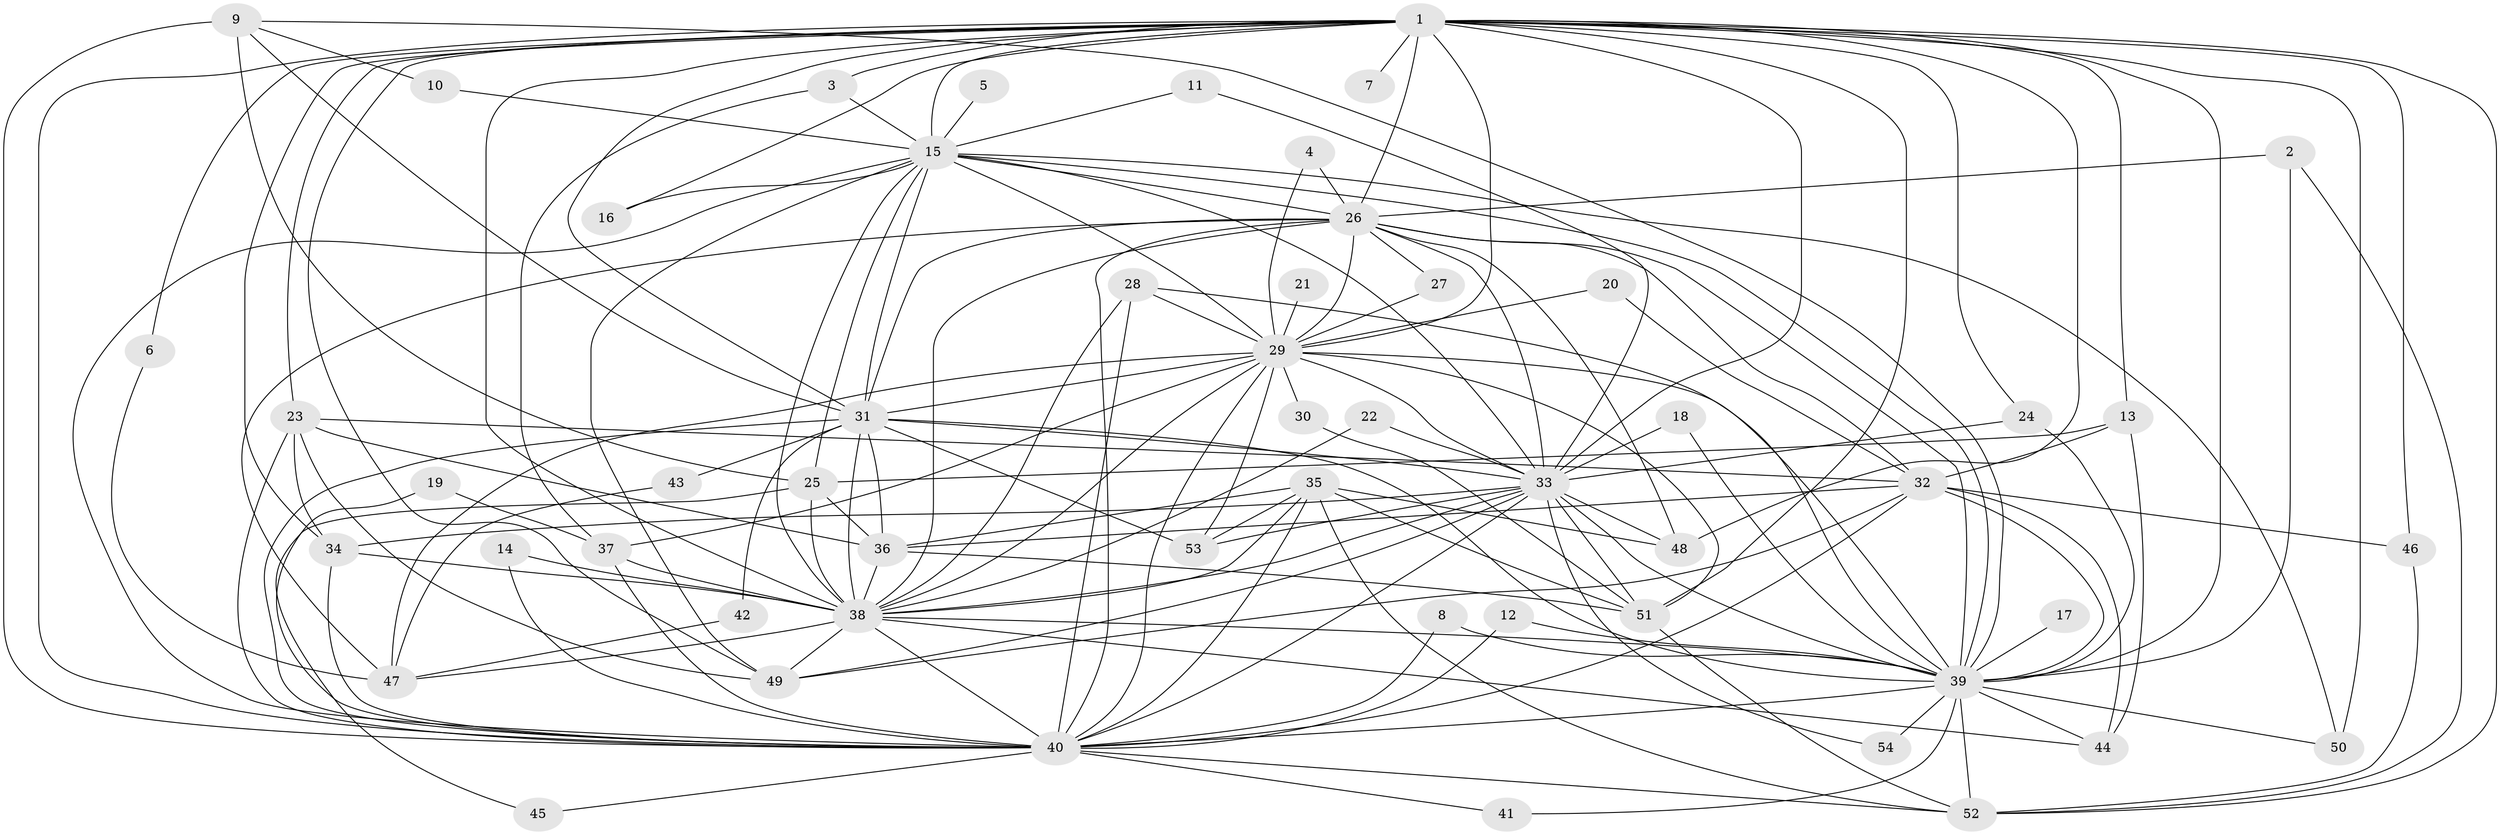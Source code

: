 // original degree distribution, {16: 0.009259259259259259, 19: 0.046296296296296294, 26: 0.009259259259259259, 17: 0.009259259259259259, 25: 0.009259259259259259, 21: 0.009259259259259259, 10: 0.009259259259259259, 6: 0.018518518518518517, 4: 0.08333333333333333, 5: 0.05555555555555555, 7: 0.018518518518518517, 3: 0.2222222222222222, 2: 0.5}
// Generated by graph-tools (version 1.1) at 2025/25/03/09/25 03:25:49]
// undirected, 54 vertices, 159 edges
graph export_dot {
graph [start="1"]
  node [color=gray90,style=filled];
  1;
  2;
  3;
  4;
  5;
  6;
  7;
  8;
  9;
  10;
  11;
  12;
  13;
  14;
  15;
  16;
  17;
  18;
  19;
  20;
  21;
  22;
  23;
  24;
  25;
  26;
  27;
  28;
  29;
  30;
  31;
  32;
  33;
  34;
  35;
  36;
  37;
  38;
  39;
  40;
  41;
  42;
  43;
  44;
  45;
  46;
  47;
  48;
  49;
  50;
  51;
  52;
  53;
  54;
  1 -- 3 [weight=1.0];
  1 -- 6 [weight=1.0];
  1 -- 7 [weight=1.0];
  1 -- 13 [weight=1.0];
  1 -- 15 [weight=2.0];
  1 -- 16 [weight=1.0];
  1 -- 23 [weight=1.0];
  1 -- 24 [weight=1.0];
  1 -- 26 [weight=2.0];
  1 -- 29 [weight=2.0];
  1 -- 31 [weight=2.0];
  1 -- 33 [weight=2.0];
  1 -- 34 [weight=1.0];
  1 -- 38 [weight=2.0];
  1 -- 39 [weight=4.0];
  1 -- 40 [weight=2.0];
  1 -- 46 [weight=1.0];
  1 -- 48 [weight=1.0];
  1 -- 49 [weight=1.0];
  1 -- 50 [weight=2.0];
  1 -- 51 [weight=1.0];
  1 -- 52 [weight=1.0];
  2 -- 26 [weight=1.0];
  2 -- 39 [weight=1.0];
  2 -- 52 [weight=1.0];
  3 -- 15 [weight=1.0];
  3 -- 37 [weight=1.0];
  4 -- 26 [weight=1.0];
  4 -- 29 [weight=1.0];
  5 -- 15 [weight=1.0];
  6 -- 47 [weight=1.0];
  8 -- 39 [weight=1.0];
  8 -- 40 [weight=1.0];
  9 -- 10 [weight=1.0];
  9 -- 25 [weight=1.0];
  9 -- 31 [weight=1.0];
  9 -- 39 [weight=1.0];
  9 -- 40 [weight=1.0];
  10 -- 15 [weight=1.0];
  11 -- 15 [weight=1.0];
  11 -- 33 [weight=1.0];
  12 -- 39 [weight=1.0];
  12 -- 40 [weight=1.0];
  13 -- 25 [weight=1.0];
  13 -- 32 [weight=1.0];
  13 -- 44 [weight=1.0];
  14 -- 38 [weight=1.0];
  14 -- 40 [weight=1.0];
  15 -- 16 [weight=1.0];
  15 -- 25 [weight=1.0];
  15 -- 26 [weight=1.0];
  15 -- 29 [weight=1.0];
  15 -- 31 [weight=2.0];
  15 -- 33 [weight=1.0];
  15 -- 38 [weight=1.0];
  15 -- 39 [weight=1.0];
  15 -- 40 [weight=1.0];
  15 -- 49 [weight=1.0];
  15 -- 50 [weight=1.0];
  17 -- 39 [weight=1.0];
  18 -- 33 [weight=1.0];
  18 -- 39 [weight=1.0];
  19 -- 37 [weight=1.0];
  19 -- 40 [weight=1.0];
  20 -- 29 [weight=1.0];
  20 -- 32 [weight=1.0];
  21 -- 29 [weight=1.0];
  22 -- 33 [weight=1.0];
  22 -- 38 [weight=1.0];
  23 -- 32 [weight=1.0];
  23 -- 34 [weight=1.0];
  23 -- 36 [weight=1.0];
  23 -- 40 [weight=1.0];
  23 -- 49 [weight=1.0];
  24 -- 33 [weight=1.0];
  24 -- 39 [weight=1.0];
  25 -- 36 [weight=1.0];
  25 -- 38 [weight=1.0];
  25 -- 45 [weight=1.0];
  26 -- 27 [weight=1.0];
  26 -- 29 [weight=2.0];
  26 -- 31 [weight=1.0];
  26 -- 32 [weight=1.0];
  26 -- 33 [weight=1.0];
  26 -- 38 [weight=1.0];
  26 -- 39 [weight=1.0];
  26 -- 40 [weight=1.0];
  26 -- 47 [weight=2.0];
  26 -- 48 [weight=1.0];
  27 -- 29 [weight=1.0];
  28 -- 29 [weight=1.0];
  28 -- 38 [weight=1.0];
  28 -- 39 [weight=1.0];
  28 -- 40 [weight=1.0];
  29 -- 30 [weight=1.0];
  29 -- 31 [weight=1.0];
  29 -- 33 [weight=1.0];
  29 -- 37 [weight=1.0];
  29 -- 38 [weight=1.0];
  29 -- 39 [weight=1.0];
  29 -- 40 [weight=2.0];
  29 -- 47 [weight=1.0];
  29 -- 51 [weight=1.0];
  29 -- 53 [weight=2.0];
  30 -- 51 [weight=1.0];
  31 -- 33 [weight=1.0];
  31 -- 36 [weight=1.0];
  31 -- 38 [weight=1.0];
  31 -- 39 [weight=1.0];
  31 -- 40 [weight=1.0];
  31 -- 42 [weight=1.0];
  31 -- 43 [weight=2.0];
  31 -- 53 [weight=1.0];
  32 -- 36 [weight=2.0];
  32 -- 39 [weight=1.0];
  32 -- 40 [weight=1.0];
  32 -- 44 [weight=1.0];
  32 -- 46 [weight=1.0];
  32 -- 49 [weight=1.0];
  33 -- 34 [weight=1.0];
  33 -- 38 [weight=1.0];
  33 -- 39 [weight=1.0];
  33 -- 40 [weight=2.0];
  33 -- 48 [weight=1.0];
  33 -- 49 [weight=1.0];
  33 -- 51 [weight=1.0];
  33 -- 53 [weight=1.0];
  33 -- 54 [weight=1.0];
  34 -- 38 [weight=1.0];
  34 -- 40 [weight=1.0];
  35 -- 36 [weight=1.0];
  35 -- 38 [weight=1.0];
  35 -- 40 [weight=1.0];
  35 -- 48 [weight=1.0];
  35 -- 51 [weight=1.0];
  35 -- 52 [weight=1.0];
  35 -- 53 [weight=1.0];
  36 -- 38 [weight=1.0];
  36 -- 51 [weight=1.0];
  37 -- 38 [weight=1.0];
  37 -- 40 [weight=1.0];
  38 -- 39 [weight=1.0];
  38 -- 40 [weight=1.0];
  38 -- 44 [weight=1.0];
  38 -- 47 [weight=1.0];
  38 -- 49 [weight=1.0];
  39 -- 40 [weight=2.0];
  39 -- 41 [weight=1.0];
  39 -- 44 [weight=1.0];
  39 -- 50 [weight=1.0];
  39 -- 52 [weight=1.0];
  39 -- 54 [weight=1.0];
  40 -- 41 [weight=1.0];
  40 -- 45 [weight=1.0];
  40 -- 52 [weight=1.0];
  42 -- 47 [weight=1.0];
  43 -- 47 [weight=1.0];
  46 -- 52 [weight=1.0];
  51 -- 52 [weight=1.0];
}
